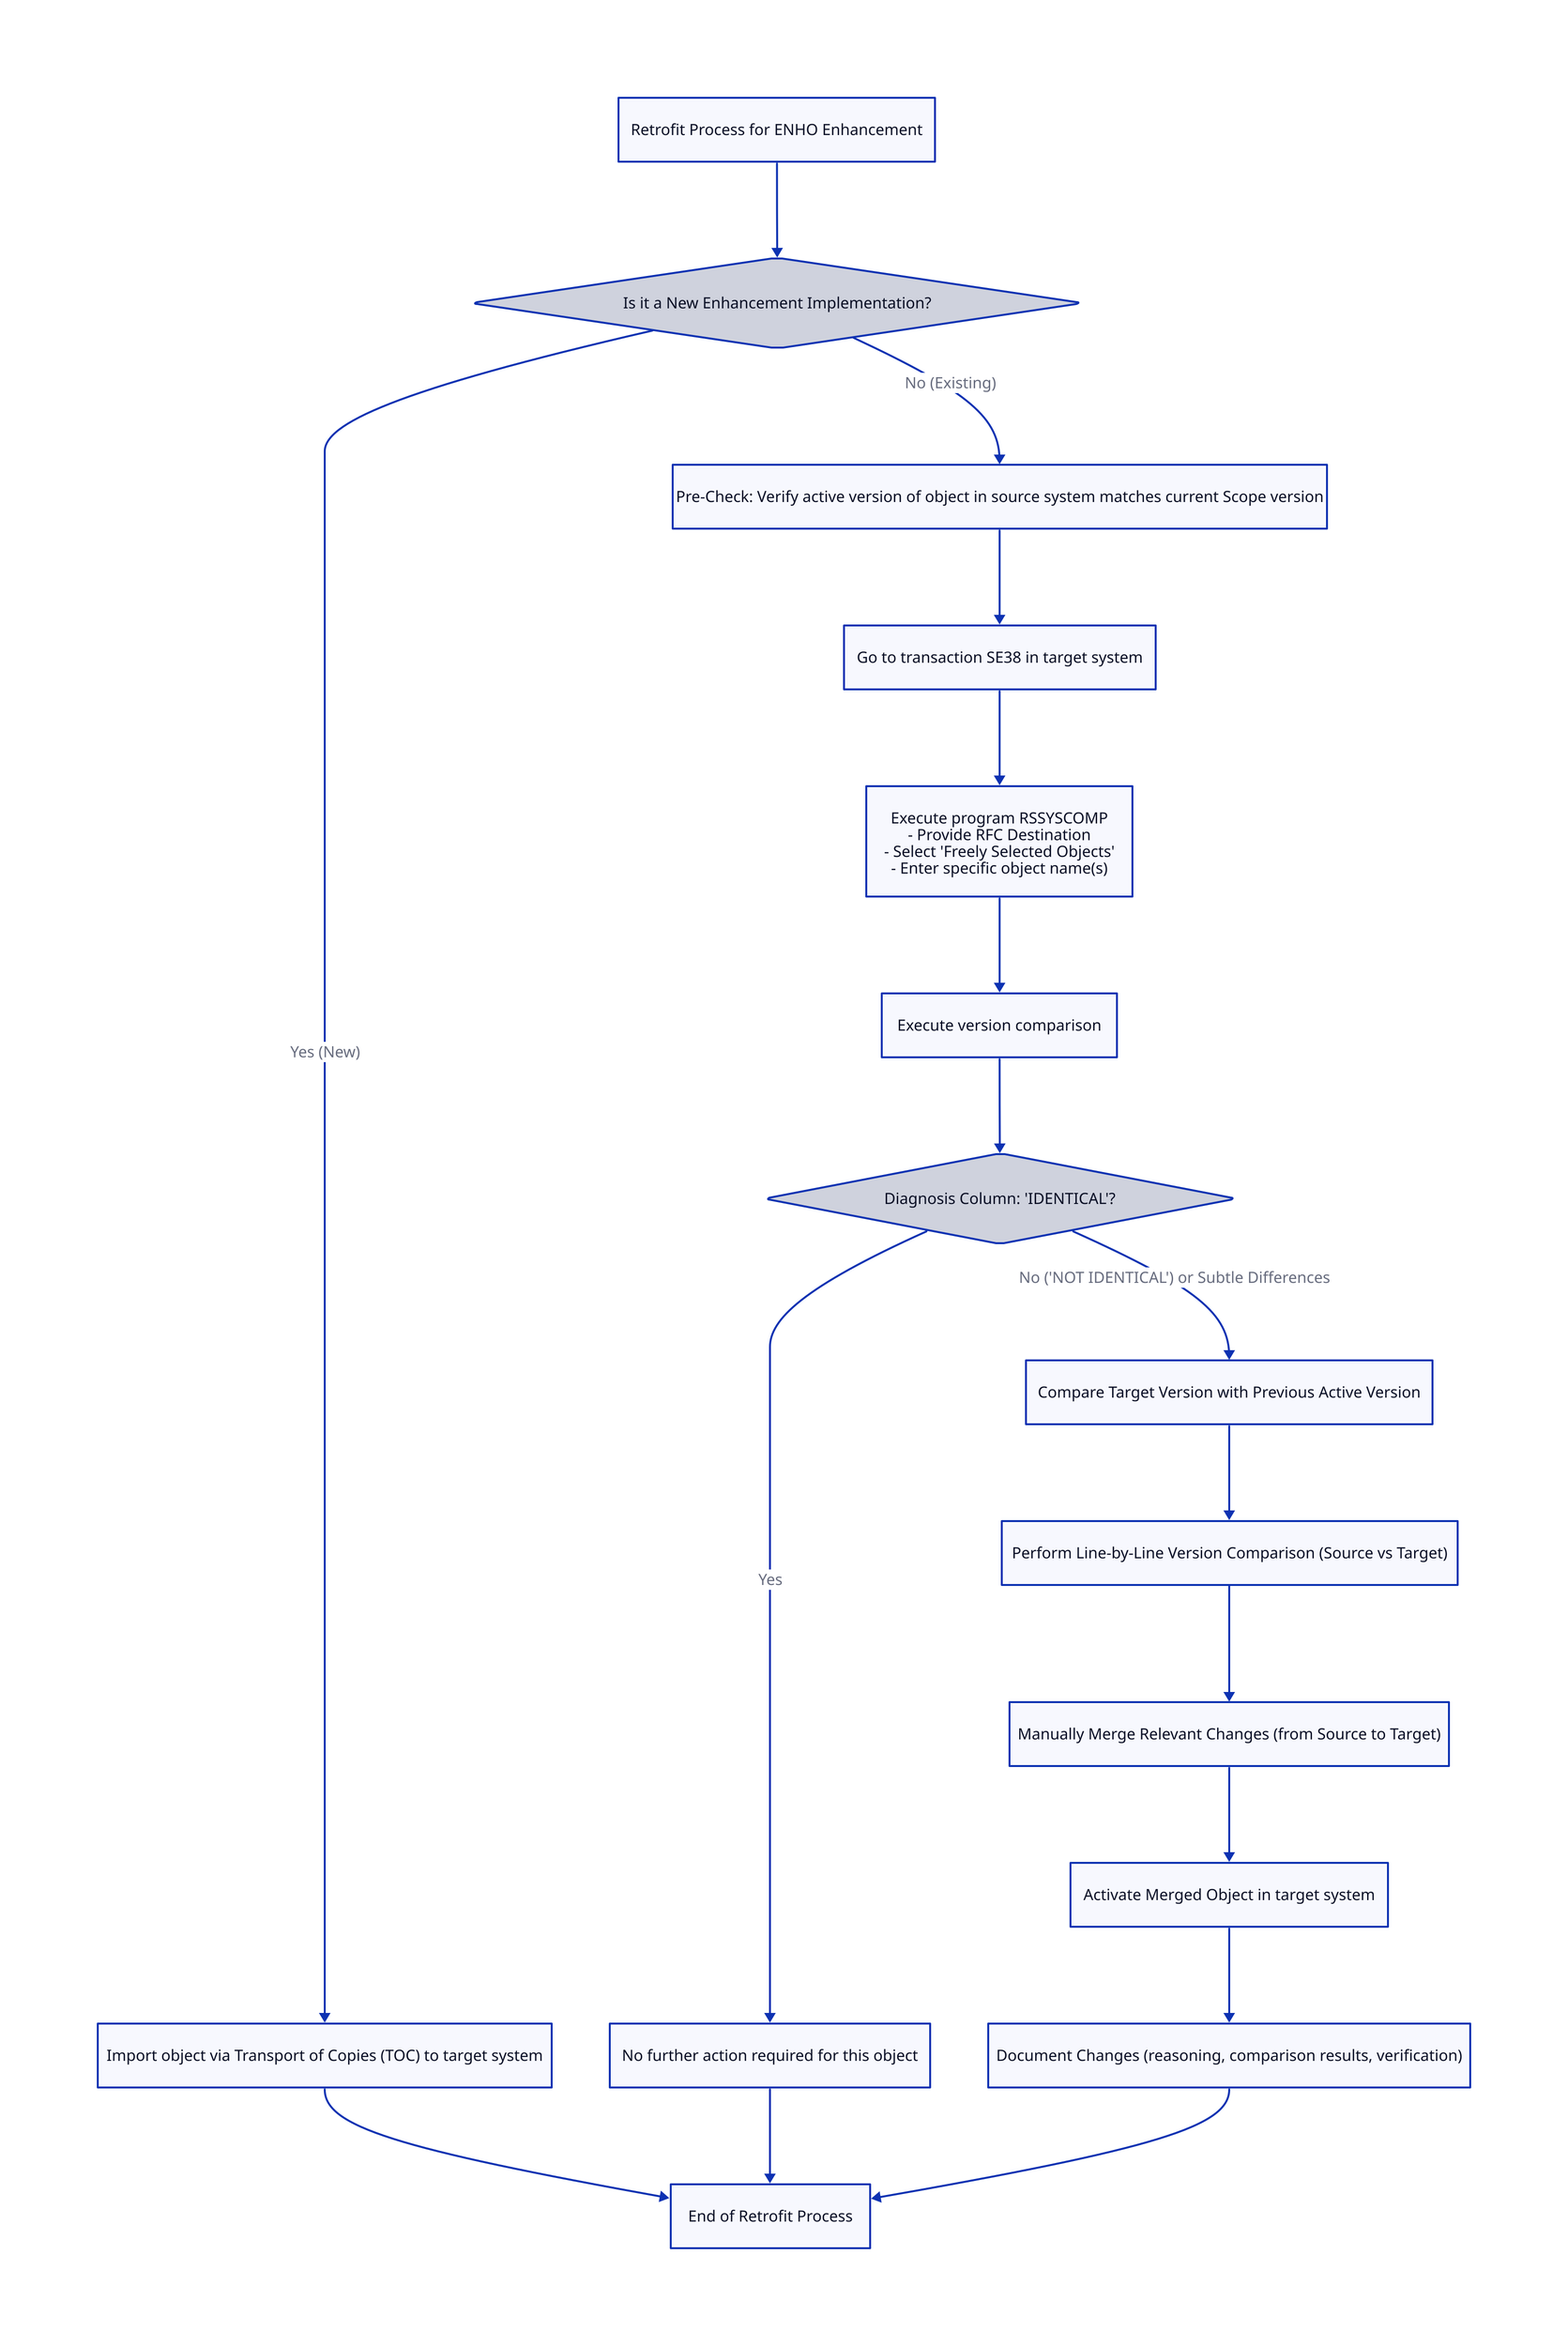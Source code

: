direction: down

RetrofitProcess: "Retrofit Process for ENHO Enhancement" {
    shape: rectangle
}

NewExistingDecision: "Is it a New Enhancement Implementation?" {
    shape: diamond
}

ImportTOC: "Import object via Transport of Copies (TOC) to target system" {
    shape: rectangle
}

PreCheck: "Pre-Check: Verify active version of object in source system matches current Scope version" {
    shape: rectangle
}

GoToSE38: "Go to transaction SE38 in target system" {
    shape: rectangle
}

ExecuteRSSYSCOMP: "Execute program RSSYSCOMP" {
    shape: rectangle
    label: "Execute program RSSYSCOMP\n- Provide RFC Destination\n- Select 'Freely Selected Objects'\n- Enter specific object name(s)"
}

ExecuteComparison: "Execute version comparison" {
    shape: rectangle
}

DiagnosisDecision: "Diagnosis Column: 'IDENTICAL'?" {
    shape: diamond
}

NoFurtherAction: "No further action required for this object" {
    shape: rectangle
}

CompareTargetPrevActive: "Compare Target Version with Previous Active Version" {
    shape: rectangle
}

LineByLineCompare: "Perform Line-by-Line Version Comparison (Source vs Target)" {
    shape: rectangle
}

ManualMerge: "Manually Merge Relevant Changes (from Source to Target)" {
    shape: rectangle
}

ActivateObject: "Activate Merged Object in target system" {
    shape: rectangle
}

DocumentChanges: "Document Changes (reasoning, comparison results, verification)" {
    shape: rectangle
}

EndProcess: "End of Retrofit Process" {
    shape: rectangle
}

RetrofitProcess -> NewExistingDecision

NewExistingDecision -> ImportTOC : "Yes (New)"
ImportTOC -> EndProcess

NewExistingDecision -> PreCheck : "No (Existing)"
PreCheck -> GoToSE38
GoToSE38 -> ExecuteRSSYSCOMP
ExecuteRSSYSCOMP -> ExecuteComparison
ExecuteComparison -> DiagnosisDecision

DiagnosisDecision -> NoFurtherAction : "Yes"
NoFurtherAction -> EndProcess

DiagnosisDecision -> CompareTargetPrevActive : "No ('NOT IDENTICAL') or Subtle Differences"
CompareTargetPrevActive -> LineByLineCompare
LineByLineCompare -> ManualMerge
ManualMerge -> ActivateObject
ActivateObject -> DocumentChanges
DocumentChanges -> EndProcess